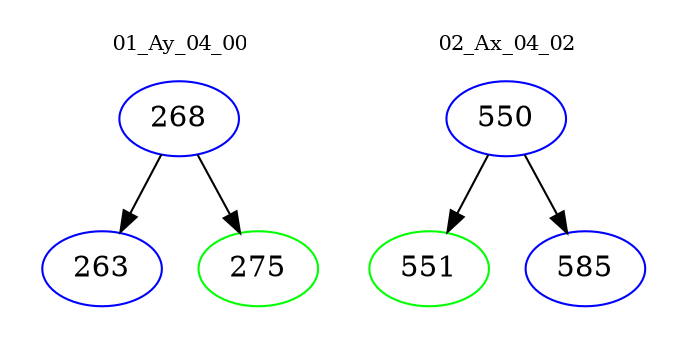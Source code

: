 digraph{
subgraph cluster_0 {
color = white
label = "01_Ay_04_00";
fontsize=10;
T0_268 [label="268", color="blue"]
T0_268 -> T0_263 [color="black"]
T0_263 [label="263", color="blue"]
T0_268 -> T0_275 [color="black"]
T0_275 [label="275", color="green"]
}
subgraph cluster_1 {
color = white
label = "02_Ax_04_02";
fontsize=10;
T1_550 [label="550", color="blue"]
T1_550 -> T1_551 [color="black"]
T1_551 [label="551", color="green"]
T1_550 -> T1_585 [color="black"]
T1_585 [label="585", color="blue"]
}
}
